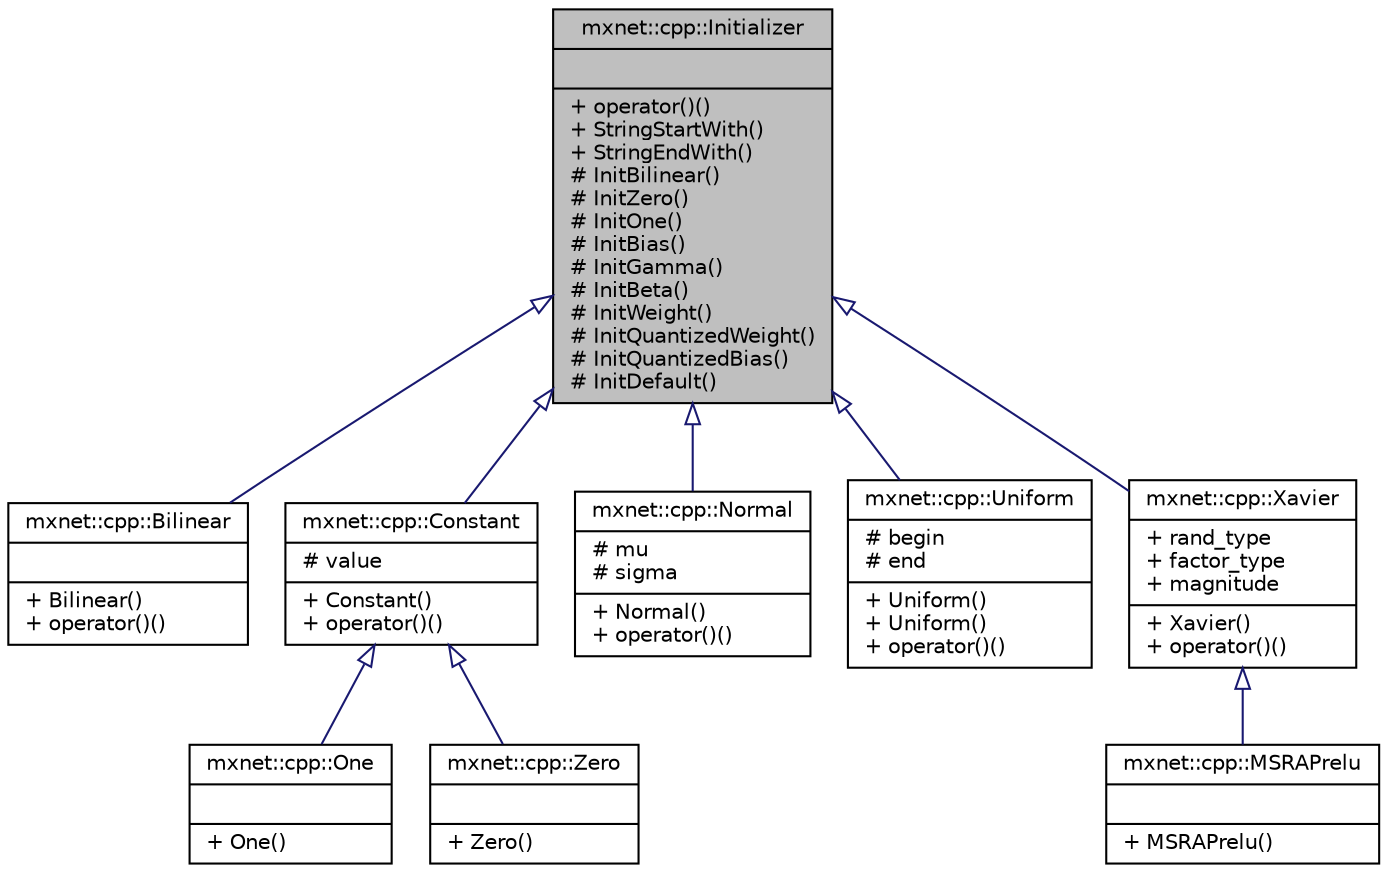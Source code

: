 digraph "mxnet::cpp::Initializer"
{
  edge [fontname="Helvetica",fontsize="10",labelfontname="Helvetica",labelfontsize="10"];
  node [fontname="Helvetica",fontsize="10",shape=record];
  Node1 [label="{mxnet::cpp::Initializer\n||+ operator()()\l+ StringStartWith()\l+ StringEndWith()\l# InitBilinear()\l# InitZero()\l# InitOne()\l# InitBias()\l# InitGamma()\l# InitBeta()\l# InitWeight()\l# InitQuantizedWeight()\l# InitQuantizedBias()\l# InitDefault()\l}",height=0.2,width=0.4,color="black", fillcolor="grey75", style="filled", fontcolor="black"];
  Node1 -> Node2 [dir="back",color="midnightblue",fontsize="10",style="solid",arrowtail="onormal",fontname="Helvetica"];
  Node2 [label="{mxnet::cpp::Bilinear\n||+ Bilinear()\l+ operator()()\l}",height=0.2,width=0.4,color="black", fillcolor="white", style="filled",URL="$classmxnet_1_1cpp_1_1Bilinear.html"];
  Node1 -> Node3 [dir="back",color="midnightblue",fontsize="10",style="solid",arrowtail="onormal",fontname="Helvetica"];
  Node3 [label="{mxnet::cpp::Constant\n|# value\l|+ Constant()\l+ operator()()\l}",height=0.2,width=0.4,color="black", fillcolor="white", style="filled",URL="$classmxnet_1_1cpp_1_1Constant.html"];
  Node3 -> Node4 [dir="back",color="midnightblue",fontsize="10",style="solid",arrowtail="onormal",fontname="Helvetica"];
  Node4 [label="{mxnet::cpp::One\n||+ One()\l}",height=0.2,width=0.4,color="black", fillcolor="white", style="filled",URL="$classmxnet_1_1cpp_1_1One.html"];
  Node3 -> Node5 [dir="back",color="midnightblue",fontsize="10",style="solid",arrowtail="onormal",fontname="Helvetica"];
  Node5 [label="{mxnet::cpp::Zero\n||+ Zero()\l}",height=0.2,width=0.4,color="black", fillcolor="white", style="filled",URL="$classmxnet_1_1cpp_1_1Zero.html"];
  Node1 -> Node6 [dir="back",color="midnightblue",fontsize="10",style="solid",arrowtail="onormal",fontname="Helvetica"];
  Node6 [label="{mxnet::cpp::Normal\n|# mu\l# sigma\l|+ Normal()\l+ operator()()\l}",height=0.2,width=0.4,color="black", fillcolor="white", style="filled",URL="$classmxnet_1_1cpp_1_1Normal.html"];
  Node1 -> Node7 [dir="back",color="midnightblue",fontsize="10",style="solid",arrowtail="onormal",fontname="Helvetica"];
  Node7 [label="{mxnet::cpp::Uniform\n|# begin\l# end\l|+ Uniform()\l+ Uniform()\l+ operator()()\l}",height=0.2,width=0.4,color="black", fillcolor="white", style="filled",URL="$classmxnet_1_1cpp_1_1Uniform.html"];
  Node1 -> Node8 [dir="back",color="midnightblue",fontsize="10",style="solid",arrowtail="onormal",fontname="Helvetica"];
  Node8 [label="{mxnet::cpp::Xavier\n|+ rand_type\l+ factor_type\l+ magnitude\l|+ Xavier()\l+ operator()()\l}",height=0.2,width=0.4,color="black", fillcolor="white", style="filled",URL="$classmxnet_1_1cpp_1_1Xavier.html"];
  Node8 -> Node9 [dir="back",color="midnightblue",fontsize="10",style="solid",arrowtail="onormal",fontname="Helvetica"];
  Node9 [label="{mxnet::cpp::MSRAPrelu\n||+ MSRAPrelu()\l}",height=0.2,width=0.4,color="black", fillcolor="white", style="filled",URL="$classmxnet_1_1cpp_1_1MSRAPrelu.html"];
}
